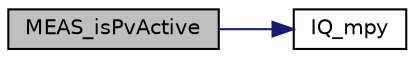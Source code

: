 digraph "MEAS_isPvActive"
{
 // LATEX_PDF_SIZE
  edge [fontname="Helvetica",fontsize="10",labelfontname="Helvetica",labelfontsize="10"];
  node [fontname="Helvetica",fontsize="10",shape=record];
  rankdir="LR";
  Node1 [label="MEAS_isPvActive",height=0.2,width=0.4,color="black", fillcolor="grey75", style="filled", fontcolor="black",tooltip=" "];
  Node1 -> Node2 [color="midnightblue",fontsize="10",style="solid",fontname="Helvetica"];
  Node2 [label="IQ_mpy",height=0.2,width=0.4,color="black", fillcolor="white", style="filled",URL="$iqmath_8c.html#a3602eaafd15397aa969429a8f6a375fb",tooltip="#include <msp430x24x.h>"];
}
